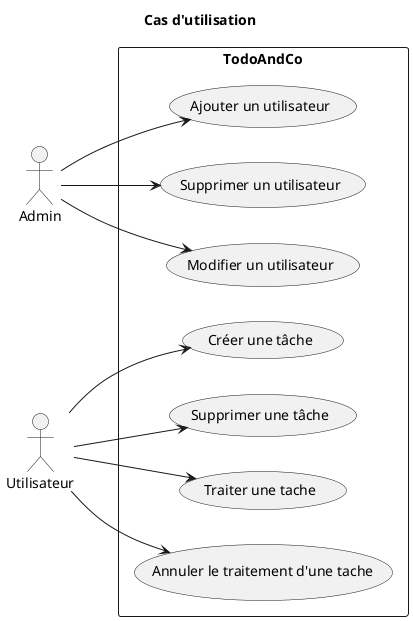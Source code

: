 @startuml
title Cas d'utilisation
left to right direction
actor "Admin" as admin
actor "Utilisateur" as user
rectangle TodoAndCo {
  usecase "Ajouter un utilisateur" as UC1
  usecase "Supprimer un utilisateur" as UC2
  usecase "Modifier un utilisateur" as UC3

  usecase "Créer une tâche" as UC11
  usecase "Supprimer une tâche" as UC12
  usecase "Traiter une tache" as UC13
  usecase "Annuler le traitement d'une tache" as UC14
}
admin --> UC1
admin --> UC2
admin --> UC3

user --> UC11
user --> UC12
user --> UC13
user --> UC14
@enduml